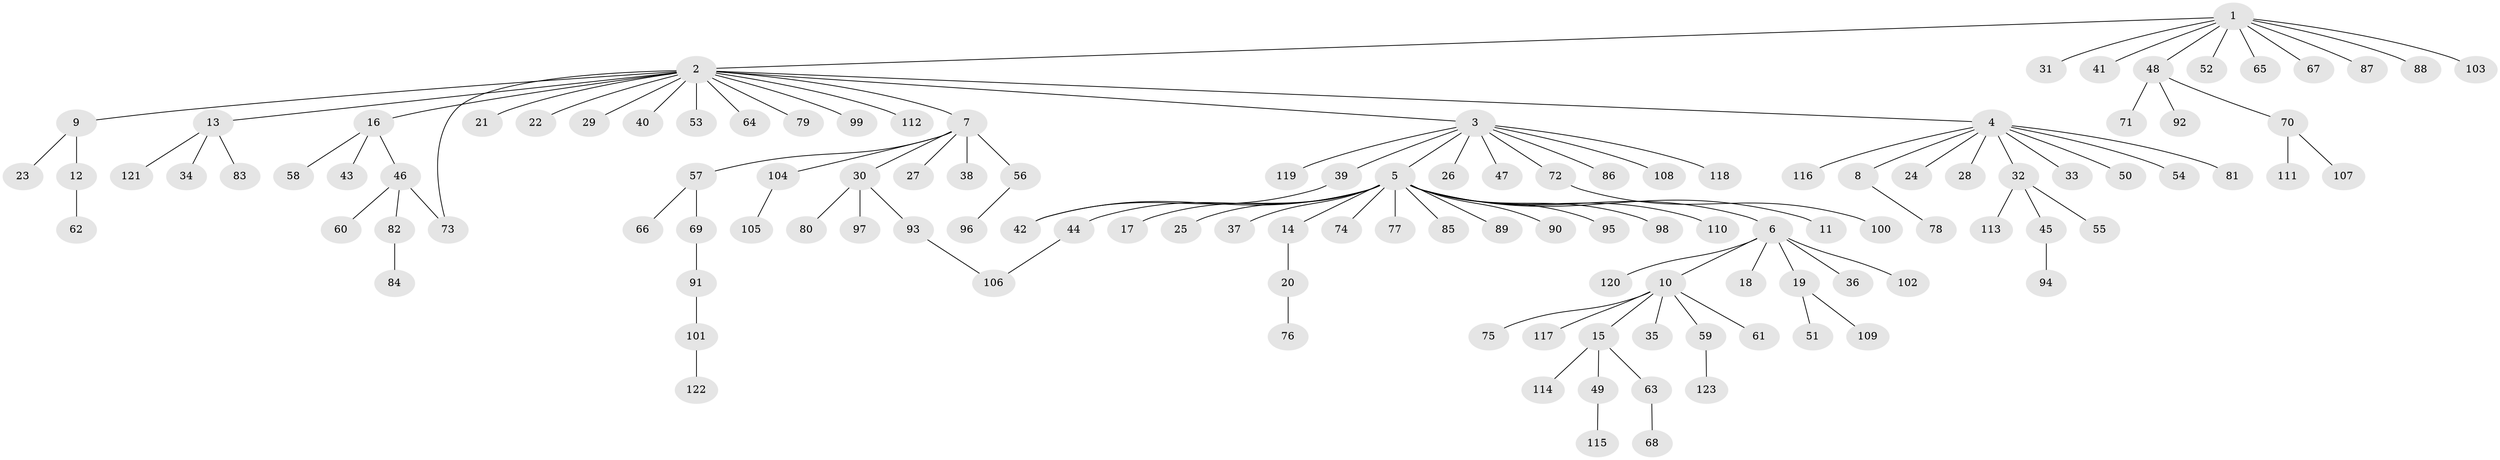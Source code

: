 // Generated by graph-tools (version 1.1) at 2025/14/03/09/25 04:14:32]
// undirected, 123 vertices, 125 edges
graph export_dot {
graph [start="1"]
  node [color=gray90,style=filled];
  1;
  2;
  3;
  4;
  5;
  6;
  7;
  8;
  9;
  10;
  11;
  12;
  13;
  14;
  15;
  16;
  17;
  18;
  19;
  20;
  21;
  22;
  23;
  24;
  25;
  26;
  27;
  28;
  29;
  30;
  31;
  32;
  33;
  34;
  35;
  36;
  37;
  38;
  39;
  40;
  41;
  42;
  43;
  44;
  45;
  46;
  47;
  48;
  49;
  50;
  51;
  52;
  53;
  54;
  55;
  56;
  57;
  58;
  59;
  60;
  61;
  62;
  63;
  64;
  65;
  66;
  67;
  68;
  69;
  70;
  71;
  72;
  73;
  74;
  75;
  76;
  77;
  78;
  79;
  80;
  81;
  82;
  83;
  84;
  85;
  86;
  87;
  88;
  89;
  90;
  91;
  92;
  93;
  94;
  95;
  96;
  97;
  98;
  99;
  100;
  101;
  102;
  103;
  104;
  105;
  106;
  107;
  108;
  109;
  110;
  111;
  112;
  113;
  114;
  115;
  116;
  117;
  118;
  119;
  120;
  121;
  122;
  123;
  1 -- 2;
  1 -- 31;
  1 -- 41;
  1 -- 48;
  1 -- 52;
  1 -- 65;
  1 -- 67;
  1 -- 87;
  1 -- 88;
  1 -- 103;
  2 -- 3;
  2 -- 4;
  2 -- 7;
  2 -- 9;
  2 -- 13;
  2 -- 16;
  2 -- 21;
  2 -- 22;
  2 -- 29;
  2 -- 40;
  2 -- 53;
  2 -- 64;
  2 -- 73;
  2 -- 79;
  2 -- 99;
  2 -- 112;
  3 -- 5;
  3 -- 26;
  3 -- 39;
  3 -- 47;
  3 -- 72;
  3 -- 86;
  3 -- 108;
  3 -- 118;
  3 -- 119;
  4 -- 8;
  4 -- 24;
  4 -- 28;
  4 -- 32;
  4 -- 33;
  4 -- 50;
  4 -- 54;
  4 -- 81;
  4 -- 116;
  5 -- 6;
  5 -- 11;
  5 -- 14;
  5 -- 17;
  5 -- 25;
  5 -- 37;
  5 -- 42;
  5 -- 44;
  5 -- 74;
  5 -- 77;
  5 -- 85;
  5 -- 89;
  5 -- 90;
  5 -- 95;
  5 -- 98;
  5 -- 110;
  6 -- 10;
  6 -- 18;
  6 -- 19;
  6 -- 36;
  6 -- 102;
  6 -- 120;
  7 -- 27;
  7 -- 30;
  7 -- 38;
  7 -- 56;
  7 -- 57;
  7 -- 104;
  8 -- 78;
  9 -- 12;
  9 -- 23;
  10 -- 15;
  10 -- 35;
  10 -- 59;
  10 -- 61;
  10 -- 75;
  10 -- 117;
  12 -- 62;
  13 -- 34;
  13 -- 83;
  13 -- 121;
  14 -- 20;
  15 -- 49;
  15 -- 63;
  15 -- 114;
  16 -- 43;
  16 -- 46;
  16 -- 58;
  19 -- 51;
  19 -- 109;
  20 -- 76;
  30 -- 80;
  30 -- 93;
  30 -- 97;
  32 -- 45;
  32 -- 55;
  32 -- 113;
  39 -- 42;
  44 -- 106;
  45 -- 94;
  46 -- 60;
  46 -- 73;
  46 -- 82;
  48 -- 70;
  48 -- 71;
  48 -- 92;
  49 -- 115;
  56 -- 96;
  57 -- 66;
  57 -- 69;
  59 -- 123;
  63 -- 68;
  69 -- 91;
  70 -- 107;
  70 -- 111;
  72 -- 100;
  82 -- 84;
  91 -- 101;
  93 -- 106;
  101 -- 122;
  104 -- 105;
}
